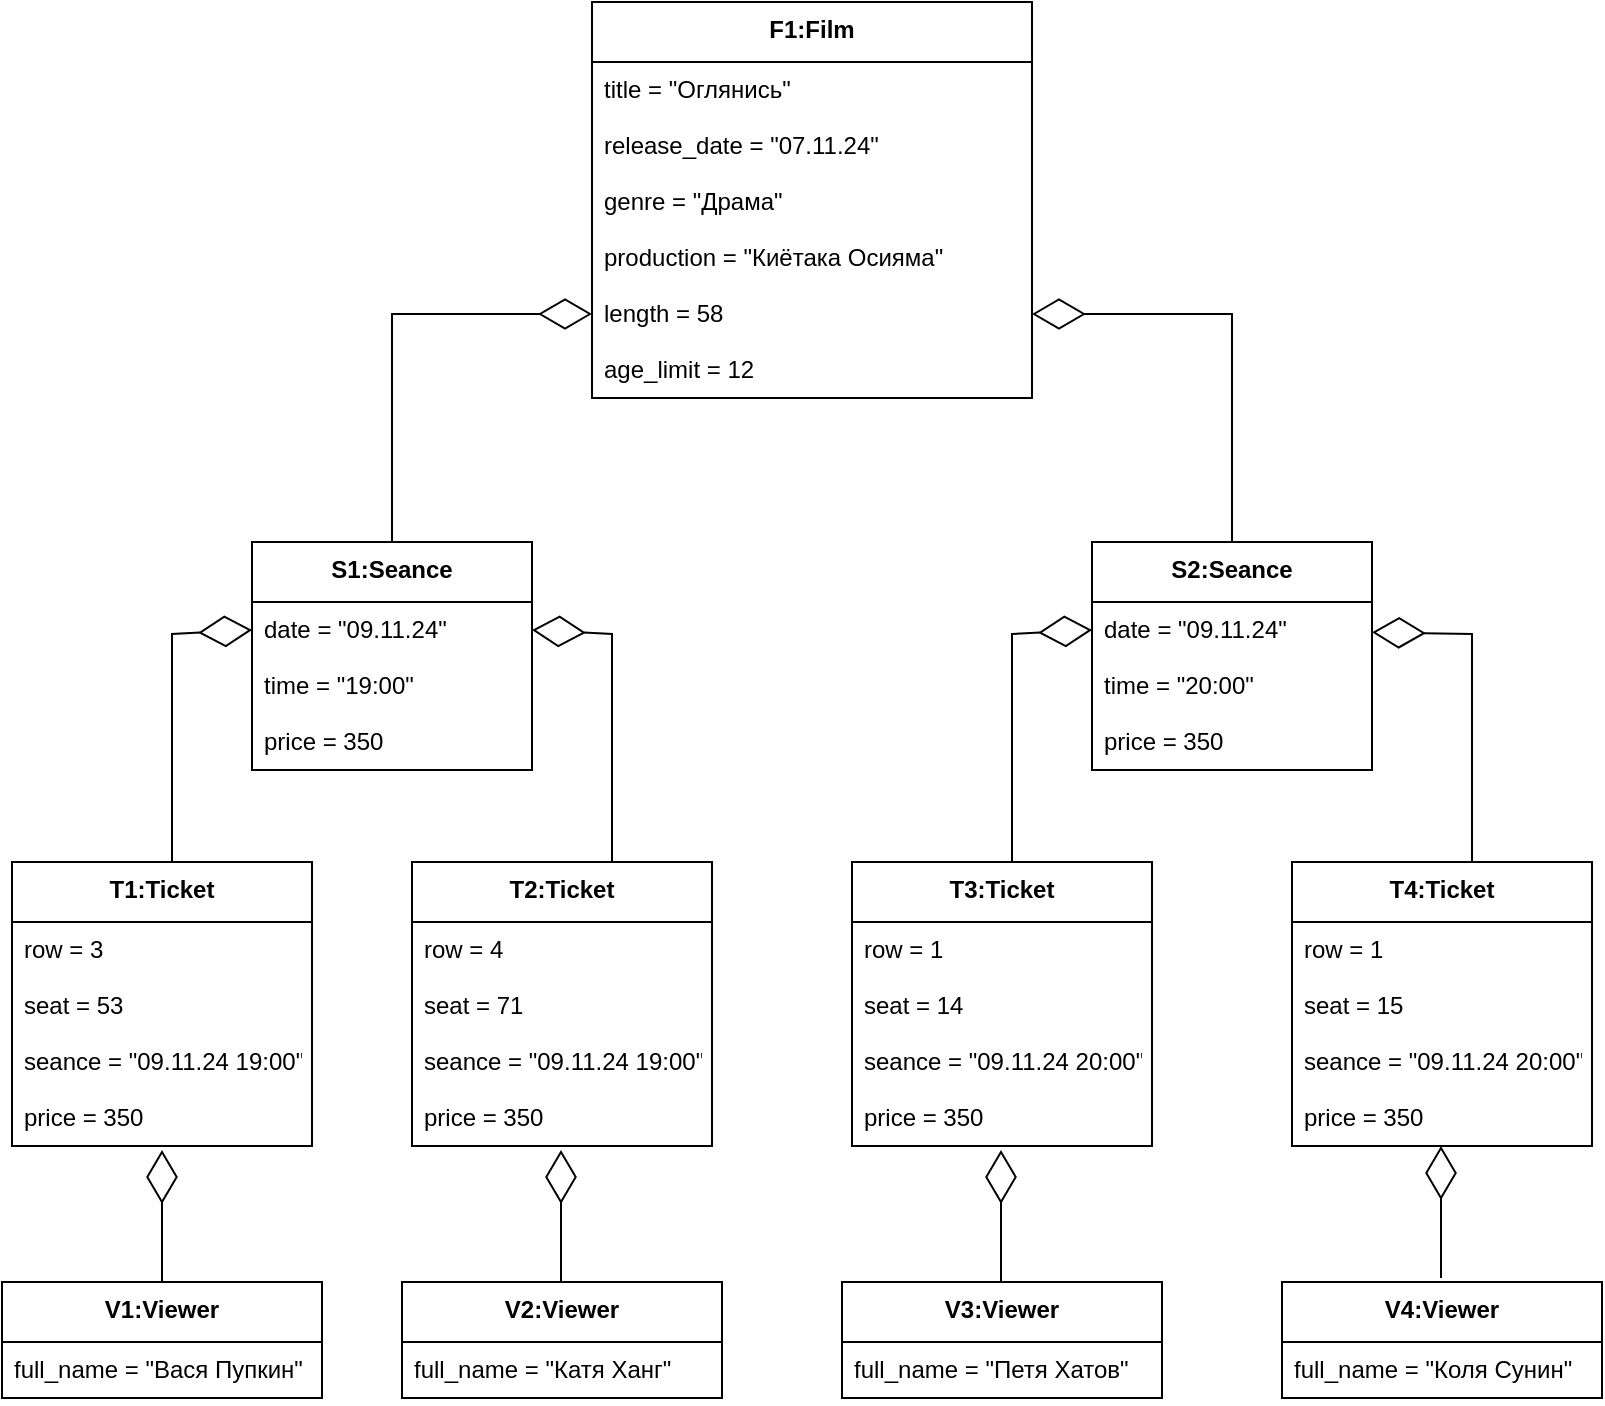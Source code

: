 <mxfile version="24.8.4">
  <diagram id="9sATSurqg9S_n1vcIpef" name="Страница — 2">
    <mxGraphModel dx="1434" dy="780" grid="1" gridSize="10" guides="1" tooltips="1" connect="1" arrows="1" fold="1" page="1" pageScale="1" pageWidth="827" pageHeight="1169" math="0" shadow="0">
      <root>
        <mxCell id="0" />
        <mxCell id="1" parent="0" />
        <mxCell id="dYSt3ZkYuvJvffHsS-Wd-2" value="S1:Seance" style="swimlane;fontStyle=1;align=center;verticalAlign=top;childLayout=stackLayout;horizontal=1;startSize=30;horizontalStack=0;resizeParent=1;resizeParentMax=0;resizeLast=0;collapsible=0;marginBottom=0;" parent="1" vertex="1">
          <mxGeometry x="140" y="400" width="140" height="114" as="geometry" />
        </mxCell>
        <mxCell id="dYSt3ZkYuvJvffHsS-Wd-3" value="date = &quot;09.11.24&quot;" style="text;strokeColor=none;fillColor=none;align=left;verticalAlign=top;spacingLeft=4;spacingRight=4;overflow=hidden;rotatable=0;points=[[0,0.5],[1,0.5]];portConstraint=eastwest;" parent="dYSt3ZkYuvJvffHsS-Wd-2" vertex="1">
          <mxGeometry y="30" width="140" height="28" as="geometry" />
        </mxCell>
        <mxCell id="dYSt3ZkYuvJvffHsS-Wd-4" value="time = &quot;19:00&quot;     " style="text;strokeColor=none;fillColor=none;align=left;verticalAlign=top;spacingLeft=4;spacingRight=4;overflow=hidden;rotatable=0;points=[[0,0.5],[1,0.5]];portConstraint=eastwest;" parent="dYSt3ZkYuvJvffHsS-Wd-2" vertex="1">
          <mxGeometry y="58" width="140" height="28" as="geometry" />
        </mxCell>
        <mxCell id="dYSt3ZkYuvJvffHsS-Wd-5" value="price = 350&#xa;" style="text;strokeColor=none;fillColor=none;align=left;verticalAlign=top;spacingLeft=4;spacingRight=4;overflow=hidden;rotatable=0;points=[[0,0.5],[1,0.5]];portConstraint=eastwest;" parent="dYSt3ZkYuvJvffHsS-Wd-2" vertex="1">
          <mxGeometry y="86" width="140" height="28" as="geometry" />
        </mxCell>
        <mxCell id="dYSt3ZkYuvJvffHsS-Wd-7" value="T1:Ticket" style="swimlane;fontStyle=1;align=center;verticalAlign=top;childLayout=stackLayout;horizontal=1;startSize=30;horizontalStack=0;resizeParent=1;resizeParentMax=0;resizeLast=0;collapsible=0;marginBottom=0;" parent="1" vertex="1">
          <mxGeometry x="20" y="560" width="150" height="142" as="geometry" />
        </mxCell>
        <mxCell id="dYSt3ZkYuvJvffHsS-Wd-8" value="row = 3" style="text;strokeColor=none;fillColor=none;align=left;verticalAlign=top;spacingLeft=4;spacingRight=4;overflow=hidden;rotatable=0;points=[[0,0.5],[1,0.5]];portConstraint=eastwest;" parent="dYSt3ZkYuvJvffHsS-Wd-7" vertex="1">
          <mxGeometry y="30" width="150" height="28" as="geometry" />
        </mxCell>
        <mxCell id="dYSt3ZkYuvJvffHsS-Wd-9" value="seat = 53" style="text;strokeColor=none;fillColor=none;align=left;verticalAlign=top;spacingLeft=4;spacingRight=4;overflow=hidden;rotatable=0;points=[[0,0.5],[1,0.5]];portConstraint=eastwest;" parent="dYSt3ZkYuvJvffHsS-Wd-7" vertex="1">
          <mxGeometry y="58" width="150" height="28" as="geometry" />
        </mxCell>
        <mxCell id="dYSt3ZkYuvJvffHsS-Wd-10" value="seance = &quot;09.11.24 19:00&quot;" style="text;strokeColor=none;fillColor=none;align=left;verticalAlign=top;spacingLeft=4;spacingRight=4;overflow=hidden;rotatable=0;points=[[0,0.5],[1,0.5]];portConstraint=eastwest;" parent="dYSt3ZkYuvJvffHsS-Wd-7" vertex="1">
          <mxGeometry y="86" width="150" height="28" as="geometry" />
        </mxCell>
        <mxCell id="dYSt3ZkYuvJvffHsS-Wd-11" value="price = 350" style="text;strokeColor=none;fillColor=none;align=left;verticalAlign=top;spacingLeft=4;spacingRight=4;overflow=hidden;rotatable=0;points=[[0,0.5],[1,0.5]];portConstraint=eastwest;" parent="dYSt3ZkYuvJvffHsS-Wd-7" vertex="1">
          <mxGeometry y="114" width="150" height="28" as="geometry" />
        </mxCell>
        <mxCell id="dYSt3ZkYuvJvffHsS-Wd-12" value="V1:Viewer" style="swimlane;fontStyle=1;align=center;verticalAlign=top;childLayout=stackLayout;horizontal=1;startSize=30;horizontalStack=0;resizeParent=1;resizeParentMax=0;resizeLast=0;collapsible=0;marginBottom=0;" parent="1" vertex="1">
          <mxGeometry x="15" y="770" width="160" height="58" as="geometry" />
        </mxCell>
        <mxCell id="dYSt3ZkYuvJvffHsS-Wd-13" value="full_name = &quot;Вася Пупкин&quot;" style="text;strokeColor=none;fillColor=none;align=left;verticalAlign=top;spacingLeft=4;spacingRight=4;overflow=hidden;rotatable=0;points=[[0,0.5],[1,0.5]];portConstraint=eastwest;" parent="dYSt3ZkYuvJvffHsS-Wd-12" vertex="1">
          <mxGeometry y="30" width="160" height="28" as="geometry" />
        </mxCell>
        <mxCell id="SxeeiaMlCdhIL33vLzx1-1" value="F1:Film" style="swimlane;fontStyle=1;align=center;verticalAlign=top;childLayout=stackLayout;horizontal=1;startSize=30;horizontalStack=0;resizeParent=1;resizeParentMax=0;resizeLast=0;collapsible=0;marginBottom=0;" parent="1" vertex="1">
          <mxGeometry x="310" y="130" width="220" height="198" as="geometry" />
        </mxCell>
        <mxCell id="SxeeiaMlCdhIL33vLzx1-2" value="title = &quot;Оглянись&quot;" style="text;strokeColor=none;fillColor=none;align=left;verticalAlign=top;spacingLeft=4;spacingRight=4;overflow=hidden;rotatable=0;points=[[0,0.5],[1,0.5]];portConstraint=eastwest;" parent="SxeeiaMlCdhIL33vLzx1-1" vertex="1">
          <mxGeometry y="30" width="220" height="28" as="geometry" />
        </mxCell>
        <mxCell id="SxeeiaMlCdhIL33vLzx1-3" value="release_date = &quot;07.11.24&quot;" style="text;strokeColor=none;fillColor=none;align=left;verticalAlign=top;spacingLeft=4;spacingRight=4;overflow=hidden;rotatable=0;points=[[0,0.5],[1,0.5]];portConstraint=eastwest;" parent="SxeeiaMlCdhIL33vLzx1-1" vertex="1">
          <mxGeometry y="58" width="220" height="28" as="geometry" />
        </mxCell>
        <mxCell id="SxeeiaMlCdhIL33vLzx1-4" value="genre = &quot;Драма&quot;" style="text;strokeColor=none;fillColor=none;align=left;verticalAlign=top;spacingLeft=4;spacingRight=4;overflow=hidden;rotatable=0;points=[[0,0.5],[1,0.5]];portConstraint=eastwest;" parent="SxeeiaMlCdhIL33vLzx1-1" vertex="1">
          <mxGeometry y="86" width="220" height="28" as="geometry" />
        </mxCell>
        <mxCell id="SxeeiaMlCdhIL33vLzx1-5" value="production = &quot;Киётака Осияма&quot;" style="text;strokeColor=none;fillColor=none;align=left;verticalAlign=top;spacingLeft=4;spacingRight=4;overflow=hidden;rotatable=0;points=[[0,0.5],[1,0.5]];portConstraint=eastwest;" parent="SxeeiaMlCdhIL33vLzx1-1" vertex="1">
          <mxGeometry y="114" width="220" height="28" as="geometry" />
        </mxCell>
        <mxCell id="SxeeiaMlCdhIL33vLzx1-6" value="length = 58" style="text;strokeColor=none;fillColor=none;align=left;verticalAlign=top;spacingLeft=4;spacingRight=4;overflow=hidden;rotatable=0;points=[[0,0.5],[1,0.5]];portConstraint=eastwest;" parent="SxeeiaMlCdhIL33vLzx1-1" vertex="1">
          <mxGeometry y="142" width="220" height="28" as="geometry" />
        </mxCell>
        <mxCell id="SxeeiaMlCdhIL33vLzx1-7" value="age_limit = 12" style="text;strokeColor=none;fillColor=none;align=left;verticalAlign=top;spacingLeft=4;spacingRight=4;overflow=hidden;rotatable=0;points=[[0,0.5],[1,0.5]];portConstraint=eastwest;" parent="SxeeiaMlCdhIL33vLzx1-1" vertex="1">
          <mxGeometry y="170" width="220" height="28" as="geometry" />
        </mxCell>
        <mxCell id="CrPCNS8Jn8yBLBJb4bbg-40" value="S2:Seance" style="swimlane;fontStyle=1;align=center;verticalAlign=top;childLayout=stackLayout;horizontal=1;startSize=30;horizontalStack=0;resizeParent=1;resizeParentMax=0;resizeLast=0;collapsible=0;marginBottom=0;" parent="1" vertex="1">
          <mxGeometry x="560" y="400" width="140" height="114" as="geometry" />
        </mxCell>
        <mxCell id="CrPCNS8Jn8yBLBJb4bbg-41" value="date = &quot;09.11.24&quot;" style="text;strokeColor=none;fillColor=none;align=left;verticalAlign=top;spacingLeft=4;spacingRight=4;overflow=hidden;rotatable=0;points=[[0,0.5],[1,0.5]];portConstraint=eastwest;" parent="CrPCNS8Jn8yBLBJb4bbg-40" vertex="1">
          <mxGeometry y="30" width="140" height="28" as="geometry" />
        </mxCell>
        <mxCell id="CrPCNS8Jn8yBLBJb4bbg-42" value="time = &quot;20:00&quot;     " style="text;strokeColor=none;fillColor=none;align=left;verticalAlign=top;spacingLeft=4;spacingRight=4;overflow=hidden;rotatable=0;points=[[0,0.5],[1,0.5]];portConstraint=eastwest;" parent="CrPCNS8Jn8yBLBJb4bbg-40" vertex="1">
          <mxGeometry y="58" width="140" height="28" as="geometry" />
        </mxCell>
        <mxCell id="CrPCNS8Jn8yBLBJb4bbg-43" value="price = 350&#xa;" style="text;strokeColor=none;fillColor=none;align=left;verticalAlign=top;spacingLeft=4;spacingRight=4;overflow=hidden;rotatable=0;points=[[0,0.5],[1,0.5]];portConstraint=eastwest;" parent="CrPCNS8Jn8yBLBJb4bbg-40" vertex="1">
          <mxGeometry y="86" width="140" height="28" as="geometry" />
        </mxCell>
        <mxCell id="CrPCNS8Jn8yBLBJb4bbg-44" value="T2:Ticket" style="swimlane;fontStyle=1;align=center;verticalAlign=top;childLayout=stackLayout;horizontal=1;startSize=30;horizontalStack=0;resizeParent=1;resizeParentMax=0;resizeLast=0;collapsible=0;marginBottom=0;" parent="1" vertex="1">
          <mxGeometry x="220" y="560" width="150" height="142" as="geometry" />
        </mxCell>
        <mxCell id="CrPCNS8Jn8yBLBJb4bbg-45" value="row = 4" style="text;strokeColor=none;fillColor=none;align=left;verticalAlign=top;spacingLeft=4;spacingRight=4;overflow=hidden;rotatable=0;points=[[0,0.5],[1,0.5]];portConstraint=eastwest;" parent="CrPCNS8Jn8yBLBJb4bbg-44" vertex="1">
          <mxGeometry y="30" width="150" height="28" as="geometry" />
        </mxCell>
        <mxCell id="CrPCNS8Jn8yBLBJb4bbg-46" value="seat = 71" style="text;strokeColor=none;fillColor=none;align=left;verticalAlign=top;spacingLeft=4;spacingRight=4;overflow=hidden;rotatable=0;points=[[0,0.5],[1,0.5]];portConstraint=eastwest;" parent="CrPCNS8Jn8yBLBJb4bbg-44" vertex="1">
          <mxGeometry y="58" width="150" height="28" as="geometry" />
        </mxCell>
        <mxCell id="CrPCNS8Jn8yBLBJb4bbg-47" value="seance = &quot;09.11.24 19:00&quot;" style="text;strokeColor=none;fillColor=none;align=left;verticalAlign=top;spacingLeft=4;spacingRight=4;overflow=hidden;rotatable=0;points=[[0,0.5],[1,0.5]];portConstraint=eastwest;" parent="CrPCNS8Jn8yBLBJb4bbg-44" vertex="1">
          <mxGeometry y="86" width="150" height="28" as="geometry" />
        </mxCell>
        <mxCell id="CrPCNS8Jn8yBLBJb4bbg-48" value="price = 350" style="text;strokeColor=none;fillColor=none;align=left;verticalAlign=top;spacingLeft=4;spacingRight=4;overflow=hidden;rotatable=0;points=[[0,0.5],[1,0.5]];portConstraint=eastwest;" parent="CrPCNS8Jn8yBLBJb4bbg-44" vertex="1">
          <mxGeometry y="114" width="150" height="28" as="geometry" />
        </mxCell>
        <mxCell id="CrPCNS8Jn8yBLBJb4bbg-49" value="T3:Ticket" style="swimlane;fontStyle=1;align=center;verticalAlign=top;childLayout=stackLayout;horizontal=1;startSize=30;horizontalStack=0;resizeParent=1;resizeParentMax=0;resizeLast=0;collapsible=0;marginBottom=0;" parent="1" vertex="1">
          <mxGeometry x="440" y="560" width="150" height="142" as="geometry" />
        </mxCell>
        <mxCell id="CrPCNS8Jn8yBLBJb4bbg-50" value="row = 1" style="text;strokeColor=none;fillColor=none;align=left;verticalAlign=top;spacingLeft=4;spacingRight=4;overflow=hidden;rotatable=0;points=[[0,0.5],[1,0.5]];portConstraint=eastwest;" parent="CrPCNS8Jn8yBLBJb4bbg-49" vertex="1">
          <mxGeometry y="30" width="150" height="28" as="geometry" />
        </mxCell>
        <mxCell id="CrPCNS8Jn8yBLBJb4bbg-51" value="seat = 14" style="text;strokeColor=none;fillColor=none;align=left;verticalAlign=top;spacingLeft=4;spacingRight=4;overflow=hidden;rotatable=0;points=[[0,0.5],[1,0.5]];portConstraint=eastwest;" parent="CrPCNS8Jn8yBLBJb4bbg-49" vertex="1">
          <mxGeometry y="58" width="150" height="28" as="geometry" />
        </mxCell>
        <mxCell id="CrPCNS8Jn8yBLBJb4bbg-52" value="seance = &quot;09.11.24 20:00&quot;" style="text;strokeColor=none;fillColor=none;align=left;verticalAlign=top;spacingLeft=4;spacingRight=4;overflow=hidden;rotatable=0;points=[[0,0.5],[1,0.5]];portConstraint=eastwest;" parent="CrPCNS8Jn8yBLBJb4bbg-49" vertex="1">
          <mxGeometry y="86" width="150" height="28" as="geometry" />
        </mxCell>
        <mxCell id="CrPCNS8Jn8yBLBJb4bbg-53" value="price = 350" style="text;strokeColor=none;fillColor=none;align=left;verticalAlign=top;spacingLeft=4;spacingRight=4;overflow=hidden;rotatable=0;points=[[0,0.5],[1,0.5]];portConstraint=eastwest;" parent="CrPCNS8Jn8yBLBJb4bbg-49" vertex="1">
          <mxGeometry y="114" width="150" height="28" as="geometry" />
        </mxCell>
        <mxCell id="CrPCNS8Jn8yBLBJb4bbg-54" value="T4:Ticket" style="swimlane;fontStyle=1;align=center;verticalAlign=top;childLayout=stackLayout;horizontal=1;startSize=30;horizontalStack=0;resizeParent=1;resizeParentMax=0;resizeLast=0;collapsible=0;marginBottom=0;" parent="1" vertex="1">
          <mxGeometry x="660" y="560" width="150" height="142" as="geometry" />
        </mxCell>
        <mxCell id="CrPCNS8Jn8yBLBJb4bbg-55" value="row = 1" style="text;strokeColor=none;fillColor=none;align=left;verticalAlign=top;spacingLeft=4;spacingRight=4;overflow=hidden;rotatable=0;points=[[0,0.5],[1,0.5]];portConstraint=eastwest;" parent="CrPCNS8Jn8yBLBJb4bbg-54" vertex="1">
          <mxGeometry y="30" width="150" height="28" as="geometry" />
        </mxCell>
        <mxCell id="CrPCNS8Jn8yBLBJb4bbg-56" value="seat = 15" style="text;strokeColor=none;fillColor=none;align=left;verticalAlign=top;spacingLeft=4;spacingRight=4;overflow=hidden;rotatable=0;points=[[0,0.5],[1,0.5]];portConstraint=eastwest;" parent="CrPCNS8Jn8yBLBJb4bbg-54" vertex="1">
          <mxGeometry y="58" width="150" height="28" as="geometry" />
        </mxCell>
        <mxCell id="CrPCNS8Jn8yBLBJb4bbg-57" value="seance = &quot;09.11.24 20:00&quot;" style="text;strokeColor=none;fillColor=none;align=left;verticalAlign=top;spacingLeft=4;spacingRight=4;overflow=hidden;rotatable=0;points=[[0,0.5],[1,0.5]];portConstraint=eastwest;" parent="CrPCNS8Jn8yBLBJb4bbg-54" vertex="1">
          <mxGeometry y="86" width="150" height="28" as="geometry" />
        </mxCell>
        <mxCell id="CrPCNS8Jn8yBLBJb4bbg-58" value="price = 350" style="text;strokeColor=none;fillColor=none;align=left;verticalAlign=top;spacingLeft=4;spacingRight=4;overflow=hidden;rotatable=0;points=[[0,0.5],[1,0.5]];portConstraint=eastwest;" parent="CrPCNS8Jn8yBLBJb4bbg-54" vertex="1">
          <mxGeometry y="114" width="150" height="28" as="geometry" />
        </mxCell>
        <mxCell id="CrPCNS8Jn8yBLBJb4bbg-64" value="V2:Viewer" style="swimlane;fontStyle=1;align=center;verticalAlign=top;childLayout=stackLayout;horizontal=1;startSize=30;horizontalStack=0;resizeParent=1;resizeParentMax=0;resizeLast=0;collapsible=0;marginBottom=0;" parent="1" vertex="1">
          <mxGeometry x="215" y="770" width="160" height="58" as="geometry" />
        </mxCell>
        <mxCell id="CrPCNS8Jn8yBLBJb4bbg-65" value="full_name = &quot;Катя Ханг&quot;" style="text;strokeColor=none;fillColor=none;align=left;verticalAlign=top;spacingLeft=4;spacingRight=4;overflow=hidden;rotatable=0;points=[[0,0.5],[1,0.5]];portConstraint=eastwest;" parent="CrPCNS8Jn8yBLBJb4bbg-64" vertex="1">
          <mxGeometry y="30" width="160" height="28" as="geometry" />
        </mxCell>
        <mxCell id="CrPCNS8Jn8yBLBJb4bbg-66" value="V3:Viewer" style="swimlane;fontStyle=1;align=center;verticalAlign=top;childLayout=stackLayout;horizontal=1;startSize=30;horizontalStack=0;resizeParent=1;resizeParentMax=0;resizeLast=0;collapsible=0;marginBottom=0;" parent="1" vertex="1">
          <mxGeometry x="435" y="770" width="160" height="58" as="geometry" />
        </mxCell>
        <mxCell id="CrPCNS8Jn8yBLBJb4bbg-67" value="full_name = &quot;Петя Хатов&quot;" style="text;strokeColor=none;fillColor=none;align=left;verticalAlign=top;spacingLeft=4;spacingRight=4;overflow=hidden;rotatable=0;points=[[0,0.5],[1,0.5]];portConstraint=eastwest;" parent="CrPCNS8Jn8yBLBJb4bbg-66" vertex="1">
          <mxGeometry y="30" width="160" height="28" as="geometry" />
        </mxCell>
        <mxCell id="CrPCNS8Jn8yBLBJb4bbg-68" value="V4:Viewer" style="swimlane;fontStyle=1;align=center;verticalAlign=top;childLayout=stackLayout;horizontal=1;startSize=30;horizontalStack=0;resizeParent=1;resizeParentMax=0;resizeLast=0;collapsible=0;marginBottom=0;" parent="1" vertex="1">
          <mxGeometry x="655" y="770" width="160" height="58" as="geometry" />
        </mxCell>
        <mxCell id="CrPCNS8Jn8yBLBJb4bbg-69" value="full_name = &quot;Коля Сунин&quot;" style="text;strokeColor=none;fillColor=none;align=left;verticalAlign=top;spacingLeft=4;spacingRight=4;overflow=hidden;rotatable=0;points=[[0,0.5],[1,0.5]];portConstraint=eastwest;" parent="CrPCNS8Jn8yBLBJb4bbg-68" vertex="1">
          <mxGeometry y="30" width="160" height="28" as="geometry" />
        </mxCell>
        <mxCell id="TDDlu11KEblOeHdVs-mX-6" value="" style="endArrow=diamondThin;endFill=0;endSize=24;html=1;rounded=0;entryX=1;entryY=0.5;entryDx=0;entryDy=0;exitX=0.5;exitY=0;exitDx=0;exitDy=0;" edge="1" parent="1" source="CrPCNS8Jn8yBLBJb4bbg-40" target="SxeeiaMlCdhIL33vLzx1-6">
          <mxGeometry width="160" relative="1" as="geometry">
            <mxPoint x="210" y="490" as="sourcePoint" />
            <mxPoint x="370" y="490" as="targetPoint" />
            <Array as="points">
              <mxPoint x="630" y="286" />
            </Array>
          </mxGeometry>
        </mxCell>
        <mxCell id="TDDlu11KEblOeHdVs-mX-7" value="" style="endArrow=diamondThin;endFill=0;endSize=24;html=1;rounded=0;entryX=0;entryY=0.5;entryDx=0;entryDy=0;exitX=0.5;exitY=0;exitDx=0;exitDy=0;" edge="1" parent="1" target="SxeeiaMlCdhIL33vLzx1-6">
          <mxGeometry width="160" relative="1" as="geometry">
            <mxPoint x="210" y="400" as="sourcePoint" />
            <mxPoint x="110" y="286" as="targetPoint" />
            <Array as="points">
              <mxPoint x="210" y="286" />
            </Array>
          </mxGeometry>
        </mxCell>
        <mxCell id="TDDlu11KEblOeHdVs-mX-8" value="" style="endArrow=diamondThin;endFill=0;endSize=24;html=1;rounded=0;entryX=0;entryY=0.5;entryDx=0;entryDy=0;exitX=0.5;exitY=0;exitDx=0;exitDy=0;" edge="1" parent="1" target="dYSt3ZkYuvJvffHsS-Wd-3">
          <mxGeometry width="160" relative="1" as="geometry">
            <mxPoint x="100" y="560" as="sourcePoint" />
            <mxPoint y="446" as="targetPoint" />
            <Array as="points">
              <mxPoint x="100" y="446" />
            </Array>
          </mxGeometry>
        </mxCell>
        <mxCell id="TDDlu11KEblOeHdVs-mX-9" value="" style="endArrow=diamondThin;endFill=0;endSize=24;html=1;rounded=0;entryX=0;entryY=0.5;entryDx=0;entryDy=0;exitX=0.5;exitY=0;exitDx=0;exitDy=0;" edge="1" parent="1">
          <mxGeometry width="160" relative="1" as="geometry">
            <mxPoint x="520" y="560" as="sourcePoint" />
            <mxPoint x="560" y="444" as="targetPoint" />
            <Array as="points">
              <mxPoint x="520" y="446" />
            </Array>
          </mxGeometry>
        </mxCell>
        <mxCell id="TDDlu11KEblOeHdVs-mX-10" value="" style="endArrow=diamondThin;endFill=0;endSize=24;html=1;rounded=0;entryX=1;entryY=0.5;entryDx=0;entryDy=0;exitX=0.5;exitY=0;exitDx=0;exitDy=0;" edge="1" parent="1" target="dYSt3ZkYuvJvffHsS-Wd-3">
          <mxGeometry width="160" relative="1" as="geometry">
            <mxPoint x="320" y="560" as="sourcePoint" />
            <mxPoint x="360" y="444" as="targetPoint" />
            <Array as="points">
              <mxPoint x="320" y="446" />
            </Array>
          </mxGeometry>
        </mxCell>
        <mxCell id="TDDlu11KEblOeHdVs-mX-11" value="" style="endArrow=diamondThin;endFill=0;endSize=24;html=1;rounded=0;exitX=0.5;exitY=0;exitDx=0;exitDy=0;" edge="1" parent="1" target="CrPCNS8Jn8yBLBJb4bbg-41">
          <mxGeometry width="160" relative="1" as="geometry">
            <mxPoint x="750" y="560" as="sourcePoint" />
            <mxPoint x="790" y="444" as="targetPoint" />
            <Array as="points">
              <mxPoint x="750" y="446" />
            </Array>
          </mxGeometry>
        </mxCell>
        <mxCell id="TDDlu11KEblOeHdVs-mX-14" value="" style="endArrow=diamondThin;endFill=0;endSize=24;html=1;rounded=0;exitX=0.5;exitY=0;exitDx=0;exitDy=0;entryX=0.5;entryY=1.071;entryDx=0;entryDy=0;entryPerimeter=0;" edge="1" parent="1" source="dYSt3ZkYuvJvffHsS-Wd-12" target="dYSt3ZkYuvJvffHsS-Wd-11">
          <mxGeometry width="160" relative="1" as="geometry">
            <mxPoint x="200" y="740" as="sourcePoint" />
            <mxPoint x="93" y="706" as="targetPoint" />
          </mxGeometry>
        </mxCell>
        <mxCell id="TDDlu11KEblOeHdVs-mX-15" value="" style="endArrow=diamondThin;endFill=0;endSize=24;html=1;rounded=0;exitX=0.5;exitY=0;exitDx=0;exitDy=0;entryX=0.5;entryY=1.071;entryDx=0;entryDy=0;entryPerimeter=0;" edge="1" parent="1">
          <mxGeometry width="160" relative="1" as="geometry">
            <mxPoint x="294.5" y="770" as="sourcePoint" />
            <mxPoint x="294.5" y="704" as="targetPoint" />
          </mxGeometry>
        </mxCell>
        <mxCell id="TDDlu11KEblOeHdVs-mX-16" value="" style="endArrow=diamondThin;endFill=0;endSize=24;html=1;rounded=0;exitX=0.5;exitY=0;exitDx=0;exitDy=0;entryX=0.5;entryY=1.071;entryDx=0;entryDy=0;entryPerimeter=0;" edge="1" parent="1">
          <mxGeometry width="160" relative="1" as="geometry">
            <mxPoint x="514.5" y="770" as="sourcePoint" />
            <mxPoint x="514.5" y="704" as="targetPoint" />
          </mxGeometry>
        </mxCell>
        <mxCell id="TDDlu11KEblOeHdVs-mX-17" value="" style="endArrow=diamondThin;endFill=0;endSize=24;html=1;rounded=0;exitX=0.5;exitY=0;exitDx=0;exitDy=0;entryX=0.5;entryY=1.071;entryDx=0;entryDy=0;entryPerimeter=0;" edge="1" parent="1">
          <mxGeometry width="160" relative="1" as="geometry">
            <mxPoint x="734.5" y="768" as="sourcePoint" />
            <mxPoint x="734.5" y="702" as="targetPoint" />
          </mxGeometry>
        </mxCell>
      </root>
    </mxGraphModel>
  </diagram>
</mxfile>
